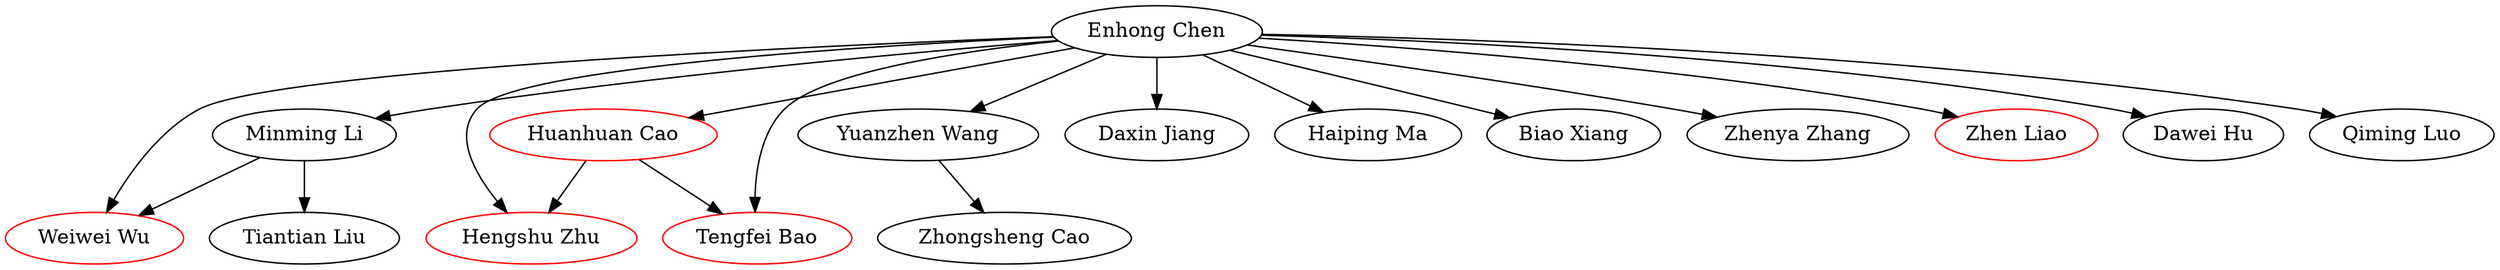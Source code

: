 strict digraph G{
"Enhong Chen" -> "Weiwei Wu"
"Enhong Chen" -> "Huanhuan Cao"
"Enhong Chen" -> "Hengshu Zhu"
"Yuanzhen Wang" -> "Zhongsheng Cao"
"Enhong Chen" -> "Daxin Jiang"
"Enhong Chen" -> "Haiping Ma"
"Enhong Chen" -> "Minming Li"
"Enhong Chen" -> "Yuanzhen Wang"
"Enhong Chen" -> "Biao Xiang"
"Huanhuan Cao" -> "Tengfei Bao"
"Minming Li" -> "Weiwei Wu"
"Huanhuan Cao" -> "Hengshu Zhu"
"Enhong Chen" -> "Zhenya Zhang"
"Enhong Chen" -> "Tengfei Bao"
"Enhong Chen" -> "Zhen Liao"
"Enhong Chen" -> "Dawei Hu"
"Enhong Chen" -> "Qiming Luo"
"Minming Li" -> "Tiantian Liu"
"Weiwei Wu" [color = red]"Zhen Liao" [color = red]"Hengshu Zhu" [color = red]"Tengfei Bao" [color = red]"Huanhuan Cao" [color = red]}
